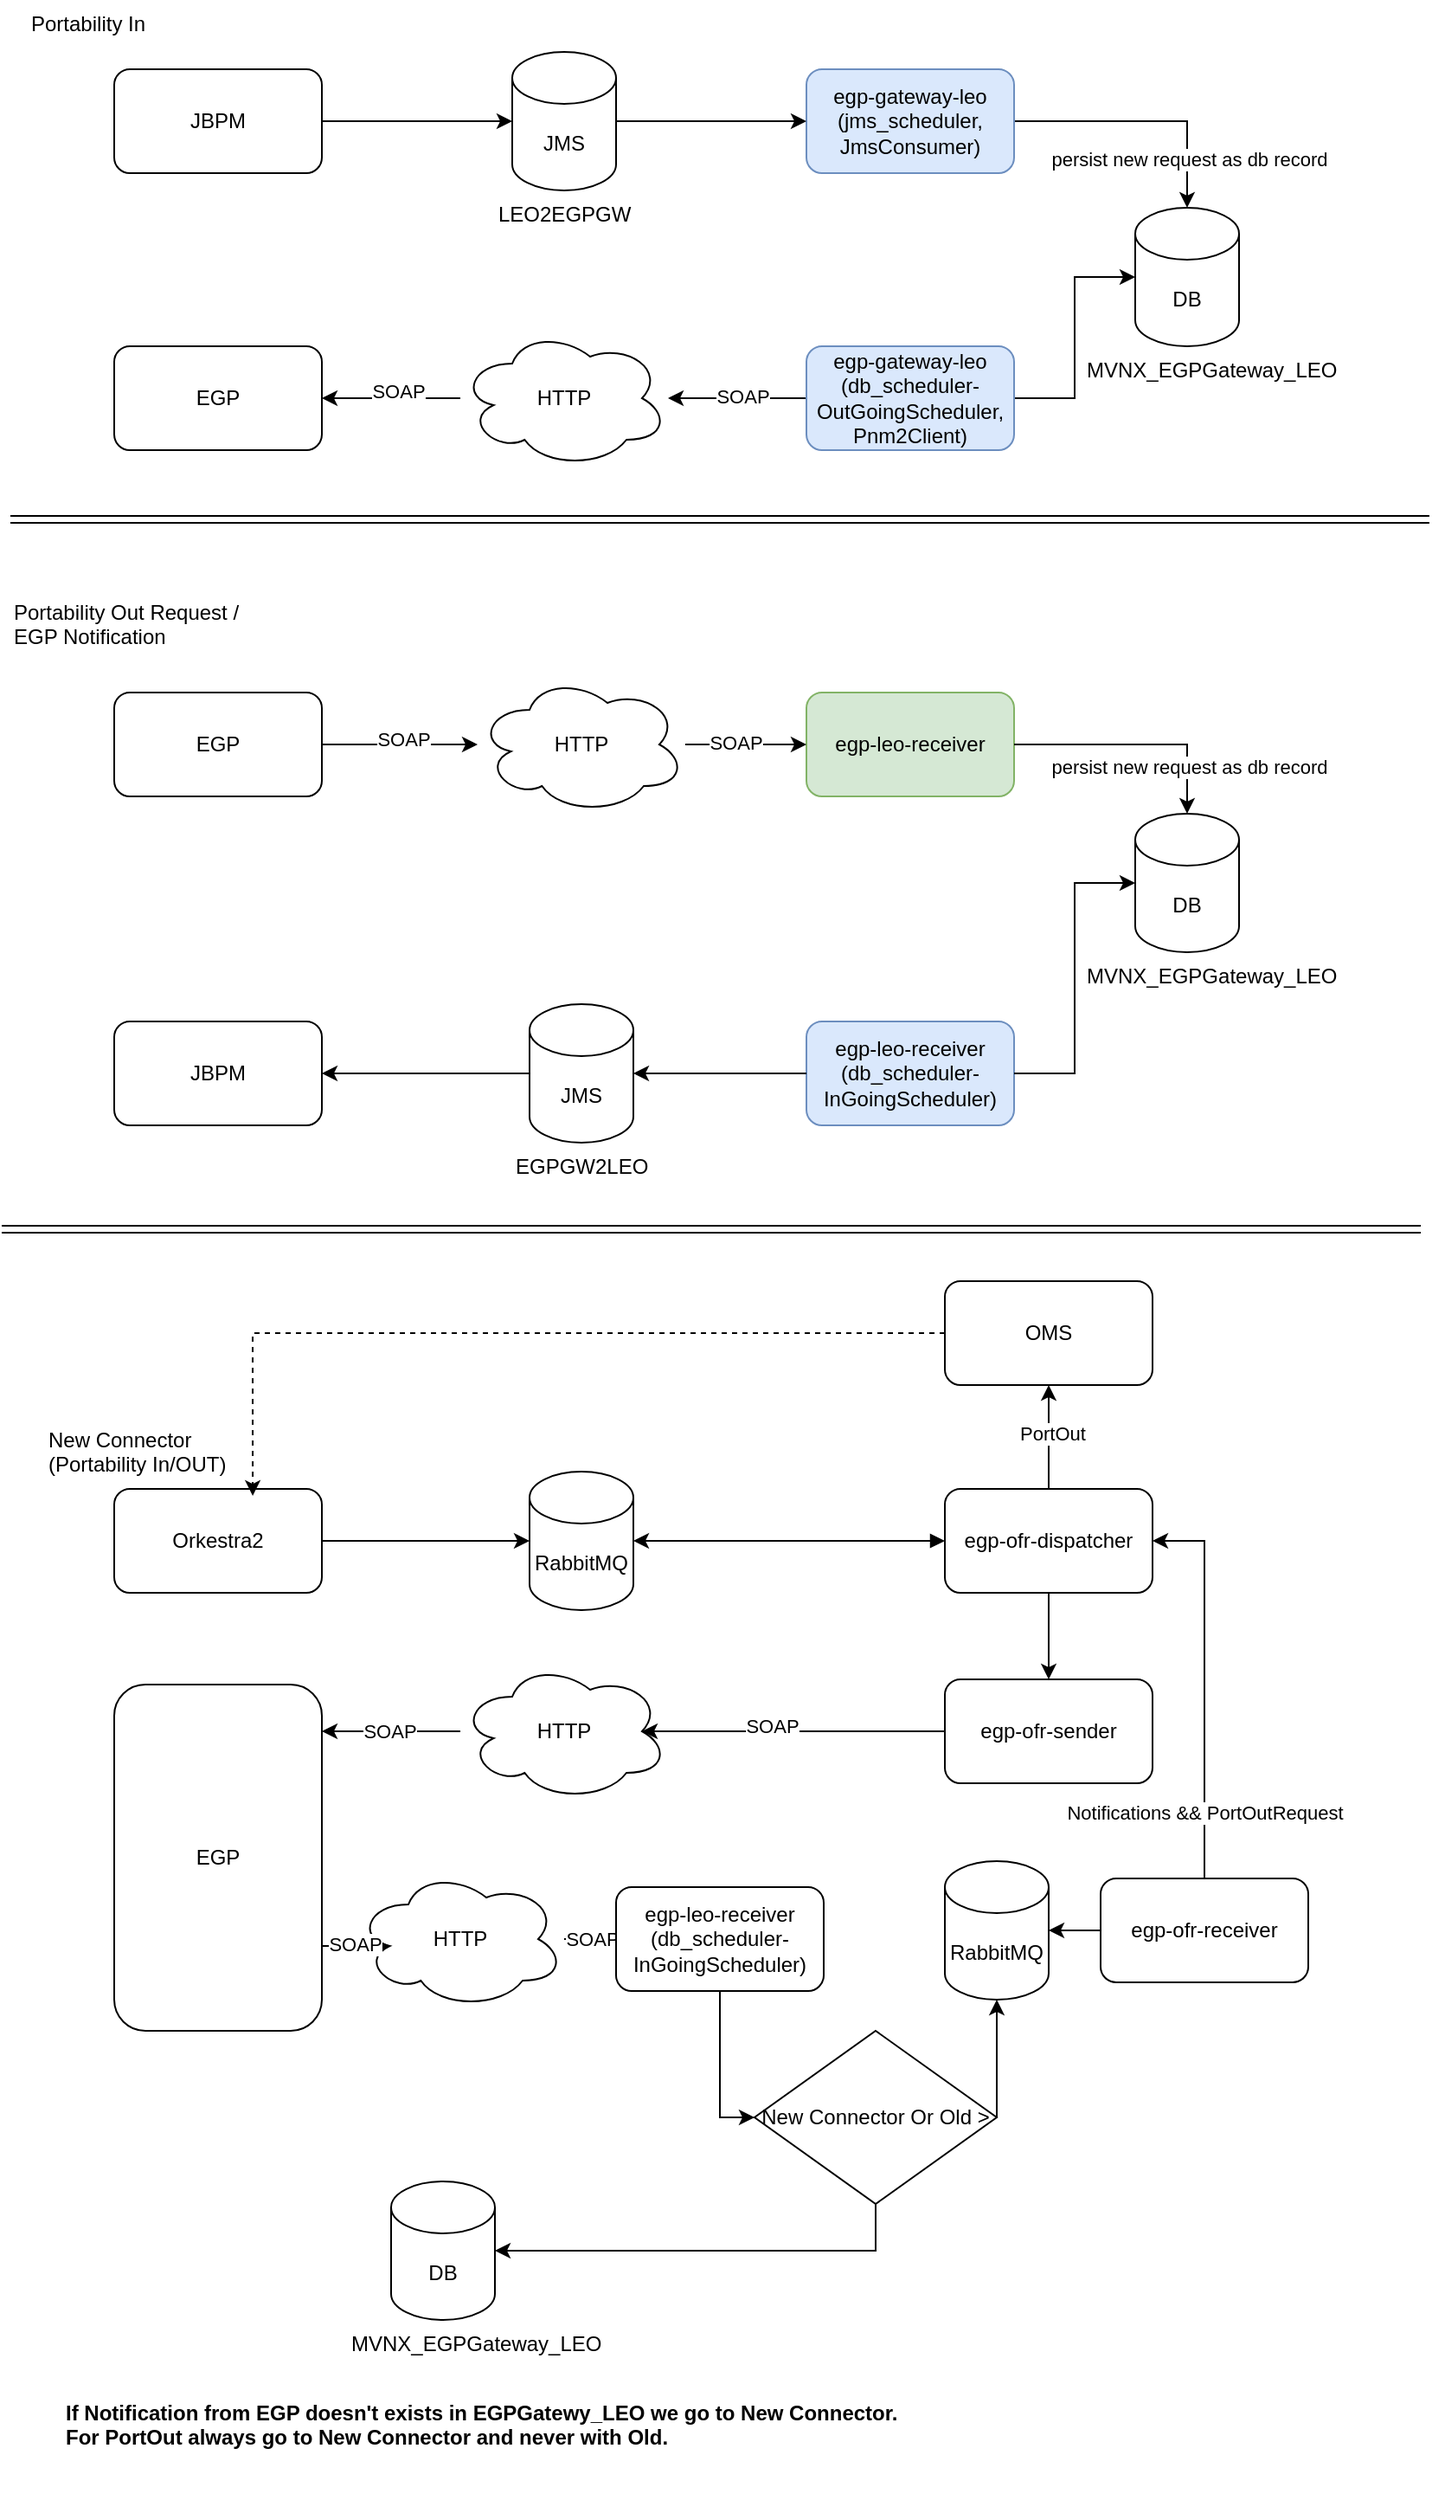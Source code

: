 <mxfile version="26.0.7">
  <diagram name="Page-1" id="5Ahqn0ekDq6RhNgRVWKr">
    <mxGraphModel dx="1114" dy="566" grid="1" gridSize="10" guides="1" tooltips="1" connect="1" arrows="1" fold="1" page="1" pageScale="1" pageWidth="850" pageHeight="1100" math="0" shadow="0">
      <root>
        <mxCell id="0" />
        <mxCell id="1" parent="0" />
        <mxCell id="V10p7NPH3IdZ2VYlMfJc-1" value="JBPM" style="rounded=1;whiteSpace=wrap;html=1;" vertex="1" parent="1">
          <mxGeometry x="80" y="60" width="120" height="60" as="geometry" />
        </mxCell>
        <mxCell id="V10p7NPH3IdZ2VYlMfJc-10" style="edgeStyle=orthogonalEdgeStyle;rounded=0;orthogonalLoop=1;jettySize=auto;html=1;" edge="1" parent="1" source="V10p7NPH3IdZ2VYlMfJc-2" target="V10p7NPH3IdZ2VYlMfJc-6">
          <mxGeometry relative="1" as="geometry" />
        </mxCell>
        <mxCell id="V10p7NPH3IdZ2VYlMfJc-11" value="persist new request as db record" style="edgeLabel;html=1;align=center;verticalAlign=middle;resizable=0;points=[];" vertex="1" connectable="0" parent="V10p7NPH3IdZ2VYlMfJc-10">
          <mxGeometry x="0.627" y="1" relative="1" as="geometry">
            <mxPoint as="offset" />
          </mxGeometry>
        </mxCell>
        <mxCell id="V10p7NPH3IdZ2VYlMfJc-2" value="egp-gateway-leo (jms_scheduler, JmsConsumer)" style="rounded=1;whiteSpace=wrap;html=1;fillColor=#dae8fc;strokeColor=#6c8ebf;" vertex="1" parent="1">
          <mxGeometry x="480" y="60" width="120" height="60" as="geometry" />
        </mxCell>
        <mxCell id="V10p7NPH3IdZ2VYlMfJc-9" style="edgeStyle=orthogonalEdgeStyle;rounded=0;orthogonalLoop=1;jettySize=auto;html=1;" edge="1" parent="1" source="V10p7NPH3IdZ2VYlMfJc-3" target="V10p7NPH3IdZ2VYlMfJc-2">
          <mxGeometry relative="1" as="geometry" />
        </mxCell>
        <mxCell id="V10p7NPH3IdZ2VYlMfJc-3" value="JMS" style="shape=cylinder3;whiteSpace=wrap;html=1;boundedLbl=1;backgroundOutline=1;size=15;rotation=0;" vertex="1" parent="1">
          <mxGeometry x="310" y="50" width="60" height="80" as="geometry" />
        </mxCell>
        <mxCell id="V10p7NPH3IdZ2VYlMfJc-4" style="edgeStyle=orthogonalEdgeStyle;rounded=0;orthogonalLoop=1;jettySize=auto;html=1;entryX=0;entryY=0.5;entryDx=0;entryDy=0;entryPerimeter=0;" edge="1" parent="1" source="V10p7NPH3IdZ2VYlMfJc-1" target="V10p7NPH3IdZ2VYlMfJc-3">
          <mxGeometry relative="1" as="geometry" />
        </mxCell>
        <mxCell id="V10p7NPH3IdZ2VYlMfJc-5" value="LEO2EGPGW" style="text;whiteSpace=wrap;" vertex="1" parent="1">
          <mxGeometry x="300" y="130" width="110" height="40" as="geometry" />
        </mxCell>
        <mxCell id="V10p7NPH3IdZ2VYlMfJc-6" value="DB" style="shape=cylinder3;whiteSpace=wrap;html=1;boundedLbl=1;backgroundOutline=1;size=15;" vertex="1" parent="1">
          <mxGeometry x="670" y="140" width="60" height="80" as="geometry" />
        </mxCell>
        <mxCell id="V10p7NPH3IdZ2VYlMfJc-7" value="MVNX_EGPGateway_LEO" style="text;whiteSpace=wrap;" vertex="1" parent="1">
          <mxGeometry x="640" y="220" width="110" height="40" as="geometry" />
        </mxCell>
        <mxCell id="V10p7NPH3IdZ2VYlMfJc-8" value="Portability In" style="text;whiteSpace=wrap;" vertex="1" parent="1">
          <mxGeometry x="30" y="20" width="110" height="40" as="geometry" />
        </mxCell>
        <mxCell id="V10p7NPH3IdZ2VYlMfJc-13" style="edgeStyle=orthogonalEdgeStyle;rounded=0;orthogonalLoop=1;jettySize=auto;html=1;" edge="1" parent="1" source="V10p7NPH3IdZ2VYlMfJc-12" target="V10p7NPH3IdZ2VYlMfJc-6">
          <mxGeometry relative="1" as="geometry" />
        </mxCell>
        <mxCell id="V10p7NPH3IdZ2VYlMfJc-16" style="edgeStyle=orthogonalEdgeStyle;rounded=0;orthogonalLoop=1;jettySize=auto;html=1;" edge="1" parent="1" source="V10p7NPH3IdZ2VYlMfJc-12" target="V10p7NPH3IdZ2VYlMfJc-14">
          <mxGeometry relative="1" as="geometry" />
        </mxCell>
        <mxCell id="V10p7NPH3IdZ2VYlMfJc-18" value="SOAP" style="edgeLabel;html=1;align=center;verticalAlign=middle;resizable=0;points=[];" vertex="1" connectable="0" parent="V10p7NPH3IdZ2VYlMfJc-16">
          <mxGeometry x="-0.075" y="-1" relative="1" as="geometry">
            <mxPoint as="offset" />
          </mxGeometry>
        </mxCell>
        <mxCell id="V10p7NPH3IdZ2VYlMfJc-12" value="egp-gateway-leo (db_scheduler-OutGoingScheduler, Pnm2Client)" style="rounded=1;whiteSpace=wrap;html=1;fillColor=#dae8fc;strokeColor=#6c8ebf;" vertex="1" parent="1">
          <mxGeometry x="480" y="220" width="120" height="60" as="geometry" />
        </mxCell>
        <mxCell id="V10p7NPH3IdZ2VYlMfJc-17" style="edgeStyle=orthogonalEdgeStyle;rounded=0;orthogonalLoop=1;jettySize=auto;html=1;entryX=1;entryY=0.5;entryDx=0;entryDy=0;" edge="1" parent="1" source="V10p7NPH3IdZ2VYlMfJc-14" target="V10p7NPH3IdZ2VYlMfJc-15">
          <mxGeometry relative="1" as="geometry" />
        </mxCell>
        <mxCell id="V10p7NPH3IdZ2VYlMfJc-27" value="SOAP" style="edgeLabel;html=1;align=center;verticalAlign=middle;resizable=0;points=[];" vertex="1" connectable="0" parent="V10p7NPH3IdZ2VYlMfJc-17">
          <mxGeometry x="-0.1" y="-4" relative="1" as="geometry">
            <mxPoint as="offset" />
          </mxGeometry>
        </mxCell>
        <mxCell id="V10p7NPH3IdZ2VYlMfJc-14" value="HTTP" style="ellipse;shape=cloud;whiteSpace=wrap;html=1;" vertex="1" parent="1">
          <mxGeometry x="280" y="210" width="120" height="80" as="geometry" />
        </mxCell>
        <mxCell id="V10p7NPH3IdZ2VYlMfJc-15" value="EGP" style="rounded=1;whiteSpace=wrap;html=1;" vertex="1" parent="1">
          <mxGeometry x="80" y="220" width="120" height="60" as="geometry" />
        </mxCell>
        <mxCell id="V10p7NPH3IdZ2VYlMfJc-19" value="Portability Out Request / EGP Notification" style="text;whiteSpace=wrap;" vertex="1" parent="1">
          <mxGeometry x="20" y="360" width="160" height="40" as="geometry" />
        </mxCell>
        <mxCell id="V10p7NPH3IdZ2VYlMfJc-24" style="edgeStyle=orthogonalEdgeStyle;rounded=0;orthogonalLoop=1;jettySize=auto;html=1;" edge="1" parent="1" source="V10p7NPH3IdZ2VYlMfJc-20" target="V10p7NPH3IdZ2VYlMfJc-22">
          <mxGeometry relative="1" as="geometry" />
        </mxCell>
        <mxCell id="V10p7NPH3IdZ2VYlMfJc-28" value="SOAP" style="edgeLabel;html=1;align=center;verticalAlign=middle;resizable=0;points=[];" vertex="1" connectable="0" parent="V10p7NPH3IdZ2VYlMfJc-24">
          <mxGeometry x="0.044" y="3" relative="1" as="geometry">
            <mxPoint as="offset" />
          </mxGeometry>
        </mxCell>
        <mxCell id="V10p7NPH3IdZ2VYlMfJc-20" value="EGP" style="rounded=1;whiteSpace=wrap;html=1;" vertex="1" parent="1">
          <mxGeometry x="80" y="420" width="120" height="60" as="geometry" />
        </mxCell>
        <mxCell id="V10p7NPH3IdZ2VYlMfJc-21" value="egp-leo-receiver" style="rounded=1;whiteSpace=wrap;html=1;fillColor=#d5e8d4;strokeColor=#82b366;" vertex="1" parent="1">
          <mxGeometry x="480" y="420" width="120" height="60" as="geometry" />
        </mxCell>
        <mxCell id="V10p7NPH3IdZ2VYlMfJc-25" style="edgeStyle=orthogonalEdgeStyle;rounded=0;orthogonalLoop=1;jettySize=auto;html=1;entryX=0;entryY=0.5;entryDx=0;entryDy=0;" edge="1" parent="1" source="V10p7NPH3IdZ2VYlMfJc-22" target="V10p7NPH3IdZ2VYlMfJc-21">
          <mxGeometry relative="1" as="geometry" />
        </mxCell>
        <mxCell id="V10p7NPH3IdZ2VYlMfJc-26" value="SOAP" style="edgeLabel;html=1;align=center;verticalAlign=middle;resizable=0;points=[];" vertex="1" connectable="0" parent="V10p7NPH3IdZ2VYlMfJc-25">
          <mxGeometry x="-0.171" y="1" relative="1" as="geometry">
            <mxPoint as="offset" />
          </mxGeometry>
        </mxCell>
        <mxCell id="V10p7NPH3IdZ2VYlMfJc-22" value="HTTP" style="ellipse;shape=cloud;whiteSpace=wrap;html=1;" vertex="1" parent="1">
          <mxGeometry x="290" y="410" width="120" height="80" as="geometry" />
        </mxCell>
        <mxCell id="V10p7NPH3IdZ2VYlMfJc-31" value="DB" style="shape=cylinder3;whiteSpace=wrap;html=1;boundedLbl=1;backgroundOutline=1;size=15;" vertex="1" parent="1">
          <mxGeometry x="670" y="490" width="60" height="80" as="geometry" />
        </mxCell>
        <mxCell id="V10p7NPH3IdZ2VYlMfJc-32" value="MVNX_EGPGateway_LEO" style="text;whiteSpace=wrap;" vertex="1" parent="1">
          <mxGeometry x="640" y="570" width="110" height="40" as="geometry" />
        </mxCell>
        <mxCell id="V10p7NPH3IdZ2VYlMfJc-33" style="edgeStyle=orthogonalEdgeStyle;rounded=0;orthogonalLoop=1;jettySize=auto;html=1;entryX=0.5;entryY=0;entryDx=0;entryDy=0;entryPerimeter=0;" edge="1" parent="1" source="V10p7NPH3IdZ2VYlMfJc-21" target="V10p7NPH3IdZ2VYlMfJc-31">
          <mxGeometry relative="1" as="geometry" />
        </mxCell>
        <mxCell id="V10p7NPH3IdZ2VYlMfJc-35" value="persist new request as db record" style="edgeLabel;html=1;align=center;verticalAlign=middle;resizable=0;points=[];" vertex="1" connectable="0" parent="V10p7NPH3IdZ2VYlMfJc-33">
          <mxGeometry x="0.615" y="1" relative="1" as="geometry">
            <mxPoint as="offset" />
          </mxGeometry>
        </mxCell>
        <mxCell id="V10p7NPH3IdZ2VYlMfJc-36" value="egp-leo-receiver (db_scheduler-InGoingScheduler)" style="rounded=1;whiteSpace=wrap;html=1;fillColor=#dae8fc;strokeColor=#6c8ebf;" vertex="1" parent="1">
          <mxGeometry x="480" y="610" width="120" height="60" as="geometry" />
        </mxCell>
        <mxCell id="V10p7NPH3IdZ2VYlMfJc-37" style="edgeStyle=orthogonalEdgeStyle;rounded=0;orthogonalLoop=1;jettySize=auto;html=1;entryX=0;entryY=0.5;entryDx=0;entryDy=0;entryPerimeter=0;" edge="1" parent="1" source="V10p7NPH3IdZ2VYlMfJc-36" target="V10p7NPH3IdZ2VYlMfJc-31">
          <mxGeometry relative="1" as="geometry" />
        </mxCell>
        <mxCell id="V10p7NPH3IdZ2VYlMfJc-42" style="edgeStyle=orthogonalEdgeStyle;rounded=0;orthogonalLoop=1;jettySize=auto;html=1;" edge="1" parent="1" source="V10p7NPH3IdZ2VYlMfJc-38" target="V10p7NPH3IdZ2VYlMfJc-41">
          <mxGeometry relative="1" as="geometry" />
        </mxCell>
        <mxCell id="V10p7NPH3IdZ2VYlMfJc-38" value="JMS" style="shape=cylinder3;whiteSpace=wrap;html=1;boundedLbl=1;backgroundOutline=1;size=15;rotation=0;" vertex="1" parent="1">
          <mxGeometry x="320" y="600" width="60" height="80" as="geometry" />
        </mxCell>
        <mxCell id="V10p7NPH3IdZ2VYlMfJc-39" value="EGPGW2LEO" style="text;whiteSpace=wrap;" vertex="1" parent="1">
          <mxGeometry x="310" y="680" width="110" height="40" as="geometry" />
        </mxCell>
        <mxCell id="V10p7NPH3IdZ2VYlMfJc-40" style="edgeStyle=orthogonalEdgeStyle;rounded=0;orthogonalLoop=1;jettySize=auto;html=1;entryX=1;entryY=0.5;entryDx=0;entryDy=0;entryPerimeter=0;" edge="1" parent="1" source="V10p7NPH3IdZ2VYlMfJc-36" target="V10p7NPH3IdZ2VYlMfJc-38">
          <mxGeometry relative="1" as="geometry" />
        </mxCell>
        <mxCell id="V10p7NPH3IdZ2VYlMfJc-41" value="JBPM" style="rounded=1;whiteSpace=wrap;html=1;" vertex="1" parent="1">
          <mxGeometry x="80" y="610" width="120" height="60" as="geometry" />
        </mxCell>
        <mxCell id="V10p7NPH3IdZ2VYlMfJc-46" style="edgeStyle=orthogonalEdgeStyle;rounded=0;orthogonalLoop=1;jettySize=auto;html=1;" edge="1" parent="1" source="V10p7NPH3IdZ2VYlMfJc-43" target="V10p7NPH3IdZ2VYlMfJc-45">
          <mxGeometry relative="1" as="geometry" />
        </mxCell>
        <mxCell id="V10p7NPH3IdZ2VYlMfJc-43" value="Orkestra2" style="rounded=1;whiteSpace=wrap;html=1;" vertex="1" parent="1">
          <mxGeometry x="80" y="880" width="120" height="60" as="geometry" />
        </mxCell>
        <mxCell id="V10p7NPH3IdZ2VYlMfJc-44" value="New Connector (Portability In/OUT)" style="text;whiteSpace=wrap;" vertex="1" parent="1">
          <mxGeometry x="40" y="838" width="110" height="40" as="geometry" />
        </mxCell>
        <mxCell id="V10p7NPH3IdZ2VYlMfJc-45" value="RabbitMQ" style="shape=cylinder3;whiteSpace=wrap;html=1;boundedLbl=1;backgroundOutline=1;size=15;rotation=0;" vertex="1" parent="1">
          <mxGeometry x="320" y="870" width="60" height="80" as="geometry" />
        </mxCell>
        <mxCell id="V10p7NPH3IdZ2VYlMfJc-50" style="edgeStyle=orthogonalEdgeStyle;rounded=0;orthogonalLoop=1;jettySize=auto;html=1;" edge="1" parent="1" source="V10p7NPH3IdZ2VYlMfJc-47" target="V10p7NPH3IdZ2VYlMfJc-49">
          <mxGeometry relative="1" as="geometry" />
        </mxCell>
        <mxCell id="V10p7NPH3IdZ2VYlMfJc-74" style="edgeStyle=orthogonalEdgeStyle;rounded=0;orthogonalLoop=1;jettySize=auto;html=1;entryX=0.5;entryY=1;entryDx=0;entryDy=0;" edge="1" parent="1" source="V10p7NPH3IdZ2VYlMfJc-47" target="V10p7NPH3IdZ2VYlMfJc-73">
          <mxGeometry relative="1" as="geometry" />
        </mxCell>
        <mxCell id="V10p7NPH3IdZ2VYlMfJc-75" value="PortOut" style="edgeLabel;html=1;align=center;verticalAlign=middle;resizable=0;points=[];" vertex="1" connectable="0" parent="V10p7NPH3IdZ2VYlMfJc-74">
          <mxGeometry x="0.067" y="-2" relative="1" as="geometry">
            <mxPoint as="offset" />
          </mxGeometry>
        </mxCell>
        <mxCell id="V10p7NPH3IdZ2VYlMfJc-47" value="egp-ofr-dispatcher" style="rounded=1;whiteSpace=wrap;html=1;" vertex="1" parent="1">
          <mxGeometry x="560" y="880" width="120" height="60" as="geometry" />
        </mxCell>
        <mxCell id="V10p7NPH3IdZ2VYlMfJc-48" style="edgeStyle=orthogonalEdgeStyle;rounded=0;orthogonalLoop=1;jettySize=auto;html=1;entryX=1;entryY=0.5;entryDx=0;entryDy=0;entryPerimeter=0;startArrow=block;startFill=1;" edge="1" parent="1" source="V10p7NPH3IdZ2VYlMfJc-47" target="V10p7NPH3IdZ2VYlMfJc-45">
          <mxGeometry relative="1" as="geometry" />
        </mxCell>
        <mxCell id="V10p7NPH3IdZ2VYlMfJc-49" value="egp-ofr-sender" style="rounded=1;whiteSpace=wrap;html=1;" vertex="1" parent="1">
          <mxGeometry x="560" y="990" width="120" height="60" as="geometry" />
        </mxCell>
        <mxCell id="V10p7NPH3IdZ2VYlMfJc-67" style="edgeStyle=orthogonalEdgeStyle;rounded=0;orthogonalLoop=1;jettySize=auto;html=1;entryX=1;entryY=0.5;entryDx=0;entryDy=0;" edge="1" parent="1" source="V10p7NPH3IdZ2VYlMfJc-51" target="V10p7NPH3IdZ2VYlMfJc-47">
          <mxGeometry relative="1" as="geometry" />
        </mxCell>
        <mxCell id="V10p7NPH3IdZ2VYlMfJc-72" value="Notifications &amp;amp;&amp;amp; PortOutRequest" style="edgeLabel;html=1;align=center;verticalAlign=middle;resizable=0;points=[];" vertex="1" connectable="0" parent="V10p7NPH3IdZ2VYlMfJc-67">
          <mxGeometry x="-0.348" relative="1" as="geometry">
            <mxPoint y="35" as="offset" />
          </mxGeometry>
        </mxCell>
        <mxCell id="V10p7NPH3IdZ2VYlMfJc-51" value="egp-ofr-receiver" style="rounded=1;whiteSpace=wrap;html=1;" vertex="1" parent="1">
          <mxGeometry x="650" y="1105" width="120" height="60" as="geometry" />
        </mxCell>
        <mxCell id="V10p7NPH3IdZ2VYlMfJc-52" value="EGP" style="rounded=1;whiteSpace=wrap;html=1;" vertex="1" parent="1">
          <mxGeometry x="80" y="993" width="120" height="200" as="geometry" />
        </mxCell>
        <mxCell id="V10p7NPH3IdZ2VYlMfJc-53" value="HTTP" style="ellipse;shape=cloud;whiteSpace=wrap;html=1;" vertex="1" parent="1">
          <mxGeometry x="280" y="980" width="120" height="80" as="geometry" />
        </mxCell>
        <mxCell id="V10p7NPH3IdZ2VYlMfJc-54" style="edgeStyle=orthogonalEdgeStyle;rounded=0;orthogonalLoop=1;jettySize=auto;html=1;entryX=0.875;entryY=0.5;entryDx=0;entryDy=0;entryPerimeter=0;" edge="1" parent="1" source="V10p7NPH3IdZ2VYlMfJc-49" target="V10p7NPH3IdZ2VYlMfJc-53">
          <mxGeometry relative="1" as="geometry" />
        </mxCell>
        <mxCell id="V10p7NPH3IdZ2VYlMfJc-57" value="SOAP" style="edgeLabel;html=1;align=center;verticalAlign=middle;resizable=0;points=[];" vertex="1" connectable="0" parent="V10p7NPH3IdZ2VYlMfJc-54">
          <mxGeometry x="0.147" y="-3" relative="1" as="geometry">
            <mxPoint as="offset" />
          </mxGeometry>
        </mxCell>
        <mxCell id="V10p7NPH3IdZ2VYlMfJc-55" style="edgeStyle=orthogonalEdgeStyle;rounded=0;orthogonalLoop=1;jettySize=auto;html=1;entryX=1;entryY=0.135;entryDx=0;entryDy=0;entryPerimeter=0;" edge="1" parent="1" source="V10p7NPH3IdZ2VYlMfJc-53" target="V10p7NPH3IdZ2VYlMfJc-52">
          <mxGeometry relative="1" as="geometry" />
        </mxCell>
        <mxCell id="V10p7NPH3IdZ2VYlMfJc-58" value="SOAP" style="edgeLabel;html=1;align=center;verticalAlign=middle;resizable=0;points=[];" vertex="1" connectable="0" parent="V10p7NPH3IdZ2VYlMfJc-55">
          <mxGeometry x="0.025" relative="1" as="geometry">
            <mxPoint as="offset" />
          </mxGeometry>
        </mxCell>
        <mxCell id="V10p7NPH3IdZ2VYlMfJc-69" style="edgeStyle=orthogonalEdgeStyle;rounded=0;orthogonalLoop=1;jettySize=auto;html=1;entryX=0;entryY=0.5;entryDx=0;entryDy=0;" edge="1" parent="1" source="V10p7NPH3IdZ2VYlMfJc-56" target="V10p7NPH3IdZ2VYlMfJc-60">
          <mxGeometry relative="1" as="geometry" />
        </mxCell>
        <mxCell id="V10p7NPH3IdZ2VYlMfJc-71" value="SOAP" style="edgeLabel;html=1;align=center;verticalAlign=middle;resizable=0;points=[];" vertex="1" connectable="0" parent="V10p7NPH3IdZ2VYlMfJc-69">
          <mxGeometry x="0.44" relative="1" as="geometry">
            <mxPoint as="offset" />
          </mxGeometry>
        </mxCell>
        <mxCell id="V10p7NPH3IdZ2VYlMfJc-56" value="HTTP" style="ellipse;shape=cloud;whiteSpace=wrap;html=1;" vertex="1" parent="1">
          <mxGeometry x="220" y="1100" width="120" height="80" as="geometry" />
        </mxCell>
        <mxCell id="V10p7NPH3IdZ2VYlMfJc-59" style="edgeStyle=orthogonalEdgeStyle;rounded=0;orthogonalLoop=1;jettySize=auto;html=1;entryX=0.16;entryY=0.55;entryDx=0;entryDy=0;entryPerimeter=0;" edge="1" parent="1" source="V10p7NPH3IdZ2VYlMfJc-52" target="V10p7NPH3IdZ2VYlMfJc-56">
          <mxGeometry relative="1" as="geometry">
            <Array as="points">
              <mxPoint x="210" y="1144" />
              <mxPoint x="210" y="1144" />
            </Array>
          </mxGeometry>
        </mxCell>
        <mxCell id="V10p7NPH3IdZ2VYlMfJc-70" value="SOAP" style="edgeLabel;html=1;align=center;verticalAlign=middle;resizable=0;points=[];" vertex="1" connectable="0" parent="V10p7NPH3IdZ2VYlMfJc-59">
          <mxGeometry x="-0.031" y="1" relative="1" as="geometry">
            <mxPoint as="offset" />
          </mxGeometry>
        </mxCell>
        <mxCell id="V10p7NPH3IdZ2VYlMfJc-68" style="edgeStyle=orthogonalEdgeStyle;rounded=0;orthogonalLoop=1;jettySize=auto;html=1;exitX=0.5;exitY=1;exitDx=0;exitDy=0;" edge="1" parent="1" source="V10p7NPH3IdZ2VYlMfJc-84" target="V10p7NPH3IdZ2VYlMfJc-61">
          <mxGeometry relative="1" as="geometry">
            <Array as="points">
              <mxPoint x="520" y="1320" />
            </Array>
          </mxGeometry>
        </mxCell>
        <mxCell id="V10p7NPH3IdZ2VYlMfJc-85" style="edgeStyle=orthogonalEdgeStyle;rounded=0;orthogonalLoop=1;jettySize=auto;html=1;entryX=0;entryY=0.5;entryDx=0;entryDy=0;" edge="1" parent="1" source="V10p7NPH3IdZ2VYlMfJc-60" target="V10p7NPH3IdZ2VYlMfJc-84">
          <mxGeometry relative="1" as="geometry" />
        </mxCell>
        <mxCell id="V10p7NPH3IdZ2VYlMfJc-60" value="egp-leo-receiver (db_scheduler-InGoingScheduler)" style="rounded=1;whiteSpace=wrap;html=1;" vertex="1" parent="1">
          <mxGeometry x="370" y="1110" width="120" height="60" as="geometry" />
        </mxCell>
        <mxCell id="V10p7NPH3IdZ2VYlMfJc-61" value="DB" style="shape=cylinder3;whiteSpace=wrap;html=1;boundedLbl=1;backgroundOutline=1;size=15;" vertex="1" parent="1">
          <mxGeometry x="240" y="1280" width="60" height="80" as="geometry" />
        </mxCell>
        <mxCell id="V10p7NPH3IdZ2VYlMfJc-62" value="MVNX_EGPGateway_LEO" style="text;whiteSpace=wrap;" vertex="1" parent="1">
          <mxGeometry x="215" y="1360" width="110" height="40" as="geometry" />
        </mxCell>
        <mxCell id="V10p7NPH3IdZ2VYlMfJc-63" value="RabbitMQ" style="shape=cylinder3;whiteSpace=wrap;html=1;boundedLbl=1;backgroundOutline=1;size=15;rotation=0;" vertex="1" parent="1">
          <mxGeometry x="560" y="1095" width="60" height="80" as="geometry" />
        </mxCell>
        <mxCell id="V10p7NPH3IdZ2VYlMfJc-66" style="edgeStyle=orthogonalEdgeStyle;rounded=0;orthogonalLoop=1;jettySize=auto;html=1;entryX=1;entryY=0.5;entryDx=0;entryDy=0;entryPerimeter=0;" edge="1" parent="1" source="V10p7NPH3IdZ2VYlMfJc-51" target="V10p7NPH3IdZ2VYlMfJc-63">
          <mxGeometry relative="1" as="geometry" />
        </mxCell>
        <mxCell id="V10p7NPH3IdZ2VYlMfJc-73" value="OMS" style="rounded=1;whiteSpace=wrap;html=1;" vertex="1" parent="1">
          <mxGeometry x="560" y="760" width="120" height="60" as="geometry" />
        </mxCell>
        <mxCell id="V10p7NPH3IdZ2VYlMfJc-76" style="edgeStyle=orthogonalEdgeStyle;rounded=0;orthogonalLoop=1;jettySize=auto;html=1;entryX=0.667;entryY=0.067;entryDx=0;entryDy=0;entryPerimeter=0;dashed=1;" edge="1" parent="1" source="V10p7NPH3IdZ2VYlMfJc-73" target="V10p7NPH3IdZ2VYlMfJc-43">
          <mxGeometry relative="1" as="geometry" />
        </mxCell>
        <mxCell id="V10p7NPH3IdZ2VYlMfJc-77" value="" style="shape=link;html=1;rounded=0;" edge="1" parent="1">
          <mxGeometry width="100" relative="1" as="geometry">
            <mxPoint x="20" y="320" as="sourcePoint" />
            <mxPoint x="840" y="320" as="targetPoint" />
          </mxGeometry>
        </mxCell>
        <mxCell id="V10p7NPH3IdZ2VYlMfJc-79" value="" style="shape=link;html=1;rounded=0;" edge="1" parent="1">
          <mxGeometry width="100" relative="1" as="geometry">
            <mxPoint x="15" y="730" as="sourcePoint" />
            <mxPoint x="835" y="730" as="targetPoint" />
          </mxGeometry>
        </mxCell>
        <mxCell id="V10p7NPH3IdZ2VYlMfJc-84" value="New Connector Or Old &amp;gt;" style="rhombus;whiteSpace=wrap;html=1;" vertex="1" parent="1">
          <mxGeometry x="450" y="1193" width="140" height="100" as="geometry" />
        </mxCell>
        <mxCell id="V10p7NPH3IdZ2VYlMfJc-86" style="edgeStyle=orthogonalEdgeStyle;rounded=0;orthogonalLoop=1;jettySize=auto;html=1;entryX=0.5;entryY=1;entryDx=0;entryDy=0;entryPerimeter=0;exitX=1;exitY=0.5;exitDx=0;exitDy=0;" edge="1" parent="1" source="V10p7NPH3IdZ2VYlMfJc-84" target="V10p7NPH3IdZ2VYlMfJc-63">
          <mxGeometry relative="1" as="geometry">
            <Array as="points">
              <mxPoint x="590" y="1230" />
              <mxPoint x="590" y="1230" />
            </Array>
          </mxGeometry>
        </mxCell>
        <mxCell id="V10p7NPH3IdZ2VYlMfJc-91" value="&lt;h1 style=&quot;margin-top: 0px;&quot;&gt;If Notification from EGP doesn&#39;t exists in EGPGatewy_LEO we go to New Connector.&lt;br&gt;For PortOut always go to New Connector and never with Old.&lt;/h1&gt;" style="text;html=1;whiteSpace=wrap;overflow=hidden;rounded=0;fontStyle=0;fontSize=6;" vertex="1" parent="1">
          <mxGeometry x="50" y="1400" width="730" height="60" as="geometry" />
        </mxCell>
      </root>
    </mxGraphModel>
  </diagram>
</mxfile>

